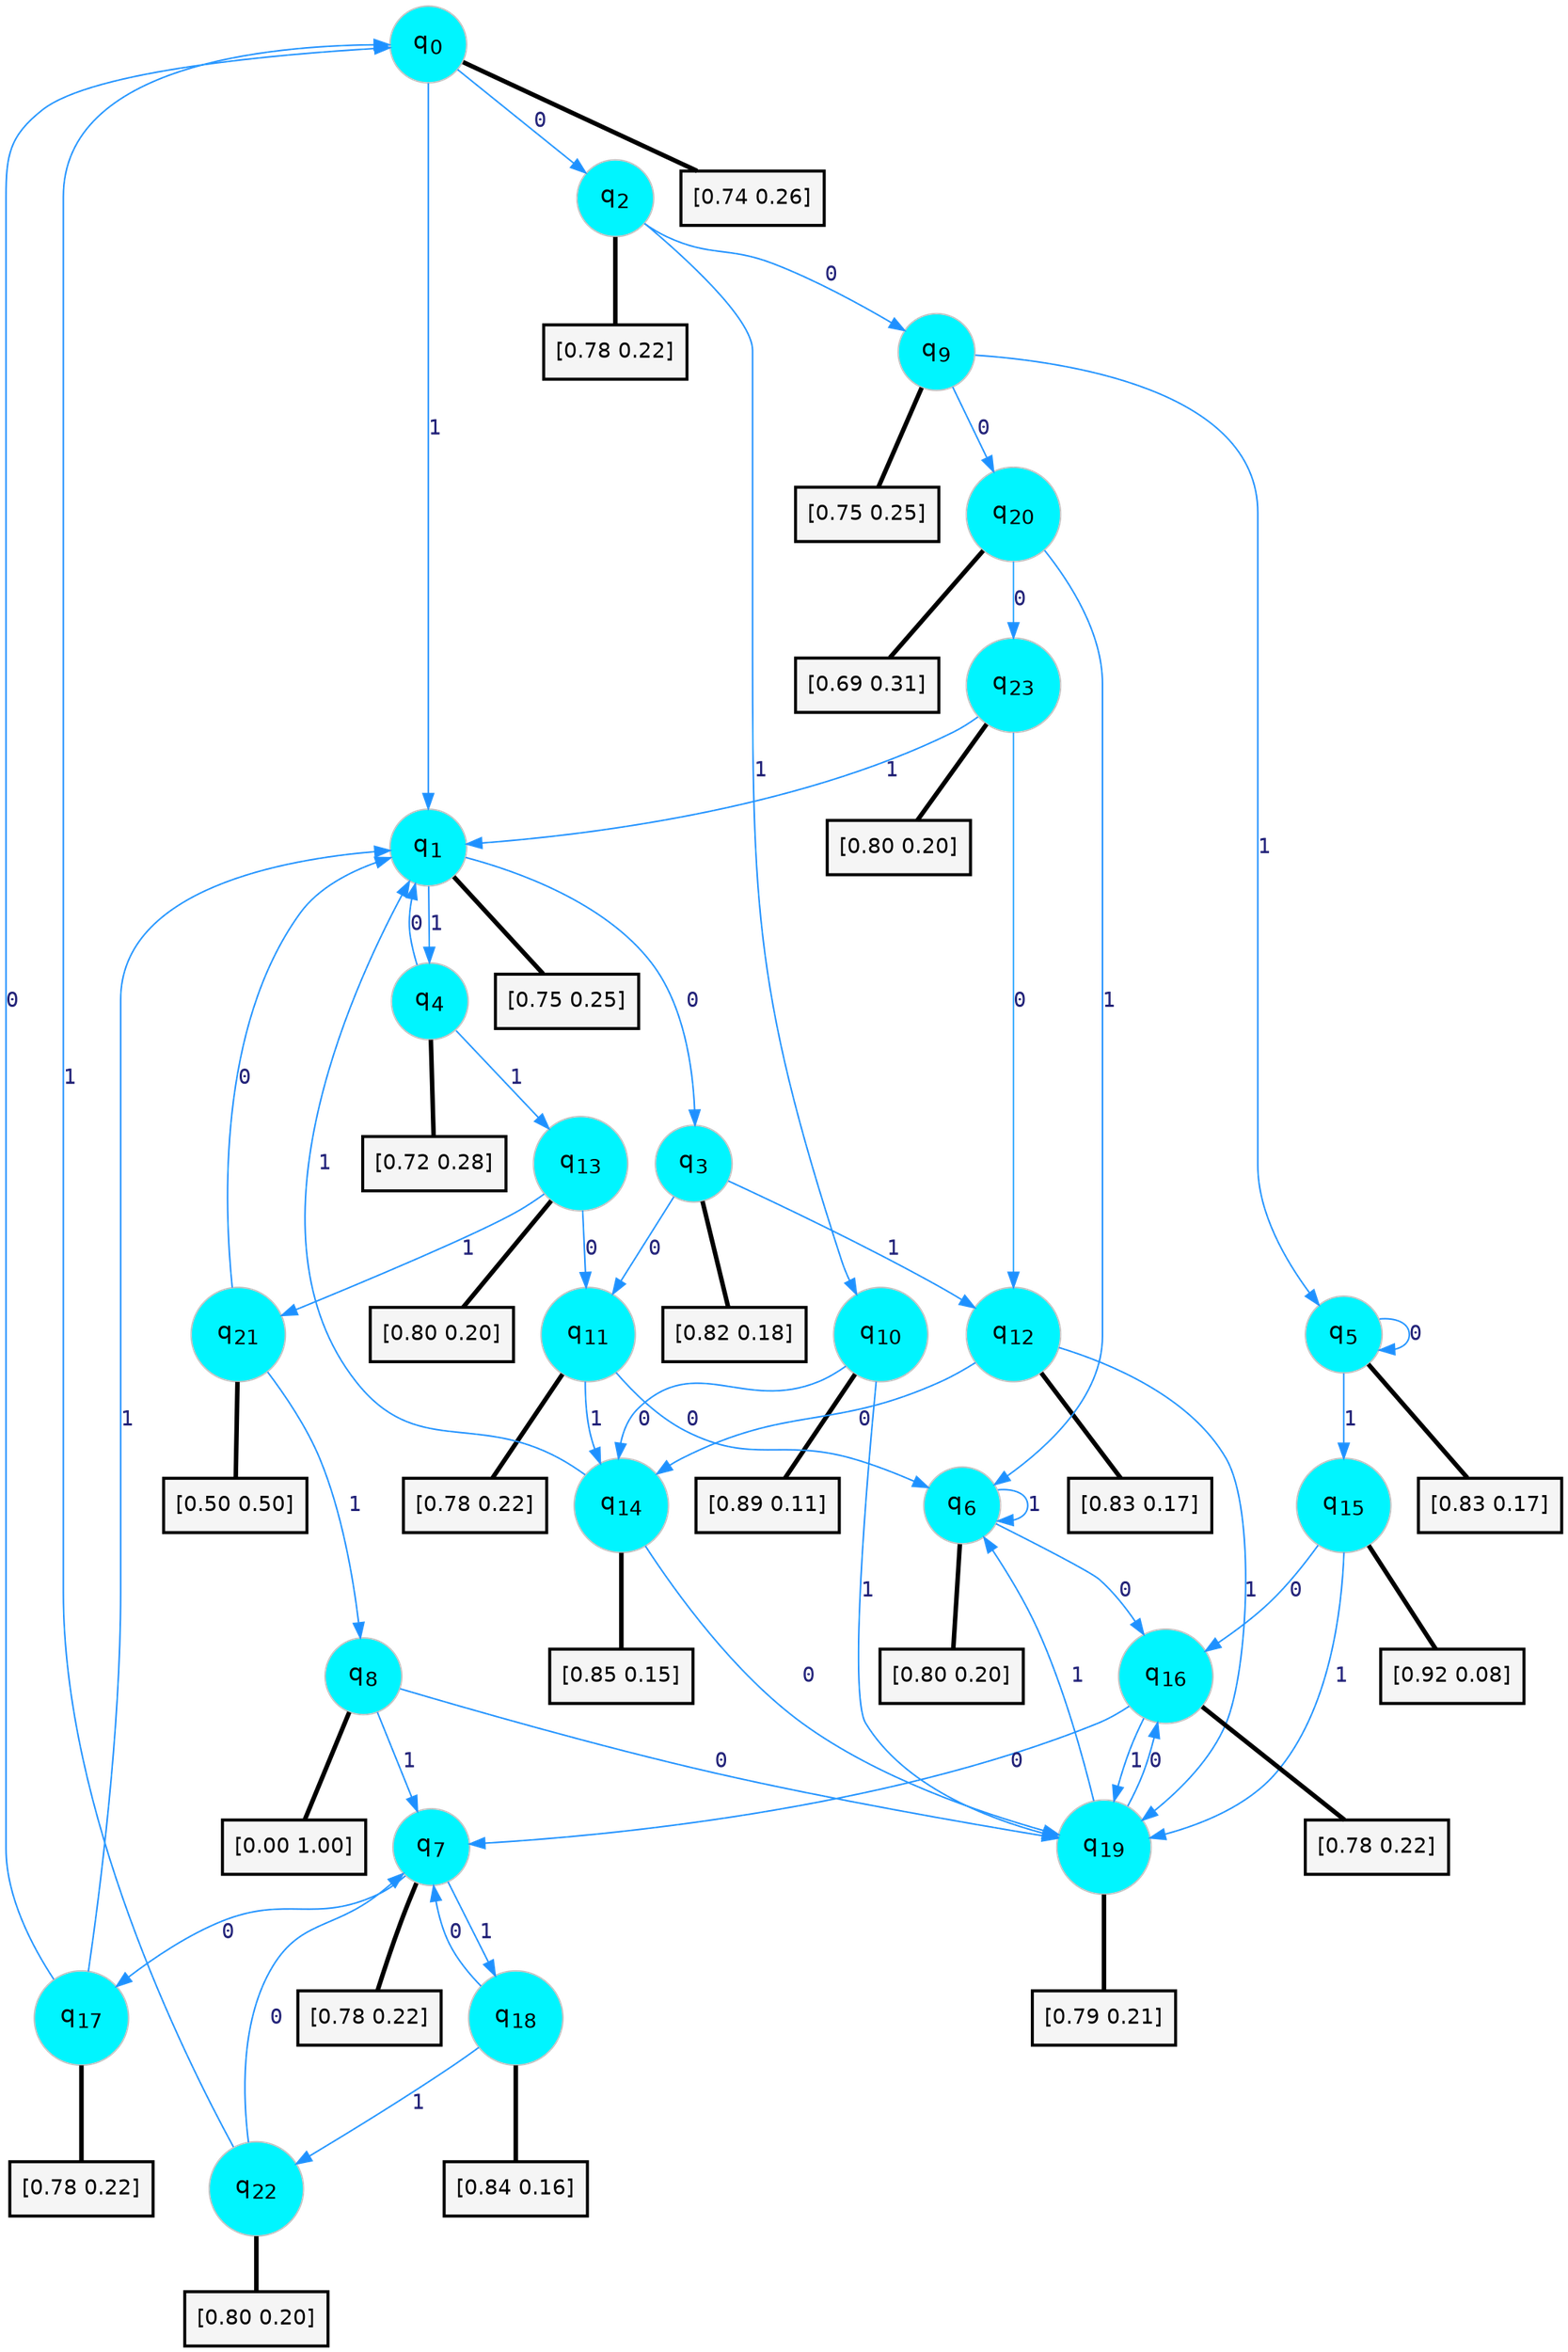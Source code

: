 digraph G {
graph [
bgcolor=transparent, dpi=300, rankdir=TD, size="40,25"];
node [
color=gray, fillcolor=turquoise1, fontcolor=black, fontname=Helvetica, fontsize=16, fontweight=bold, shape=circle, style=filled];
edge [
arrowsize=1, color=dodgerblue1, fontcolor=midnightblue, fontname=courier, fontweight=bold, penwidth=1, style=solid, weight=20];
0[label=<q<SUB>0</SUB>>];
1[label=<q<SUB>1</SUB>>];
2[label=<q<SUB>2</SUB>>];
3[label=<q<SUB>3</SUB>>];
4[label=<q<SUB>4</SUB>>];
5[label=<q<SUB>5</SUB>>];
6[label=<q<SUB>6</SUB>>];
7[label=<q<SUB>7</SUB>>];
8[label=<q<SUB>8</SUB>>];
9[label=<q<SUB>9</SUB>>];
10[label=<q<SUB>10</SUB>>];
11[label=<q<SUB>11</SUB>>];
12[label=<q<SUB>12</SUB>>];
13[label=<q<SUB>13</SUB>>];
14[label=<q<SUB>14</SUB>>];
15[label=<q<SUB>15</SUB>>];
16[label=<q<SUB>16</SUB>>];
17[label=<q<SUB>17</SUB>>];
18[label=<q<SUB>18</SUB>>];
19[label=<q<SUB>19</SUB>>];
20[label=<q<SUB>20</SUB>>];
21[label=<q<SUB>21</SUB>>];
22[label=<q<SUB>22</SUB>>];
23[label=<q<SUB>23</SUB>>];
24[label="[0.74 0.26]", shape=box,fontcolor=black, fontname=Helvetica, fontsize=14, penwidth=2, fillcolor=whitesmoke,color=black];
25[label="[0.75 0.25]", shape=box,fontcolor=black, fontname=Helvetica, fontsize=14, penwidth=2, fillcolor=whitesmoke,color=black];
26[label="[0.78 0.22]", shape=box,fontcolor=black, fontname=Helvetica, fontsize=14, penwidth=2, fillcolor=whitesmoke,color=black];
27[label="[0.82 0.18]", shape=box,fontcolor=black, fontname=Helvetica, fontsize=14, penwidth=2, fillcolor=whitesmoke,color=black];
28[label="[0.72 0.28]", shape=box,fontcolor=black, fontname=Helvetica, fontsize=14, penwidth=2, fillcolor=whitesmoke,color=black];
29[label="[0.83 0.17]", shape=box,fontcolor=black, fontname=Helvetica, fontsize=14, penwidth=2, fillcolor=whitesmoke,color=black];
30[label="[0.80 0.20]", shape=box,fontcolor=black, fontname=Helvetica, fontsize=14, penwidth=2, fillcolor=whitesmoke,color=black];
31[label="[0.78 0.22]", shape=box,fontcolor=black, fontname=Helvetica, fontsize=14, penwidth=2, fillcolor=whitesmoke,color=black];
32[label="[0.00 1.00]", shape=box,fontcolor=black, fontname=Helvetica, fontsize=14, penwidth=2, fillcolor=whitesmoke,color=black];
33[label="[0.75 0.25]", shape=box,fontcolor=black, fontname=Helvetica, fontsize=14, penwidth=2, fillcolor=whitesmoke,color=black];
34[label="[0.89 0.11]", shape=box,fontcolor=black, fontname=Helvetica, fontsize=14, penwidth=2, fillcolor=whitesmoke,color=black];
35[label="[0.78 0.22]", shape=box,fontcolor=black, fontname=Helvetica, fontsize=14, penwidth=2, fillcolor=whitesmoke,color=black];
36[label="[0.83 0.17]", shape=box,fontcolor=black, fontname=Helvetica, fontsize=14, penwidth=2, fillcolor=whitesmoke,color=black];
37[label="[0.80 0.20]", shape=box,fontcolor=black, fontname=Helvetica, fontsize=14, penwidth=2, fillcolor=whitesmoke,color=black];
38[label="[0.85 0.15]", shape=box,fontcolor=black, fontname=Helvetica, fontsize=14, penwidth=2, fillcolor=whitesmoke,color=black];
39[label="[0.92 0.08]", shape=box,fontcolor=black, fontname=Helvetica, fontsize=14, penwidth=2, fillcolor=whitesmoke,color=black];
40[label="[0.78 0.22]", shape=box,fontcolor=black, fontname=Helvetica, fontsize=14, penwidth=2, fillcolor=whitesmoke,color=black];
41[label="[0.78 0.22]", shape=box,fontcolor=black, fontname=Helvetica, fontsize=14, penwidth=2, fillcolor=whitesmoke,color=black];
42[label="[0.84 0.16]", shape=box,fontcolor=black, fontname=Helvetica, fontsize=14, penwidth=2, fillcolor=whitesmoke,color=black];
43[label="[0.79 0.21]", shape=box,fontcolor=black, fontname=Helvetica, fontsize=14, penwidth=2, fillcolor=whitesmoke,color=black];
44[label="[0.69 0.31]", shape=box,fontcolor=black, fontname=Helvetica, fontsize=14, penwidth=2, fillcolor=whitesmoke,color=black];
45[label="[0.50 0.50]", shape=box,fontcolor=black, fontname=Helvetica, fontsize=14, penwidth=2, fillcolor=whitesmoke,color=black];
46[label="[0.80 0.20]", shape=box,fontcolor=black, fontname=Helvetica, fontsize=14, penwidth=2, fillcolor=whitesmoke,color=black];
47[label="[0.80 0.20]", shape=box,fontcolor=black, fontname=Helvetica, fontsize=14, penwidth=2, fillcolor=whitesmoke,color=black];
0->2 [label=0];
0->1 [label=1];
0->24 [arrowhead=none, penwidth=3,color=black];
1->3 [label=0];
1->4 [label=1];
1->25 [arrowhead=none, penwidth=3,color=black];
2->9 [label=0];
2->10 [label=1];
2->26 [arrowhead=none, penwidth=3,color=black];
3->11 [label=0];
3->12 [label=1];
3->27 [arrowhead=none, penwidth=3,color=black];
4->1 [label=0];
4->13 [label=1];
4->28 [arrowhead=none, penwidth=3,color=black];
5->5 [label=0];
5->15 [label=1];
5->29 [arrowhead=none, penwidth=3,color=black];
6->16 [label=0];
6->6 [label=1];
6->30 [arrowhead=none, penwidth=3,color=black];
7->17 [label=0];
7->18 [label=1];
7->31 [arrowhead=none, penwidth=3,color=black];
8->19 [label=0];
8->7 [label=1];
8->32 [arrowhead=none, penwidth=3,color=black];
9->20 [label=0];
9->5 [label=1];
9->33 [arrowhead=none, penwidth=3,color=black];
10->14 [label=0];
10->19 [label=1];
10->34 [arrowhead=none, penwidth=3,color=black];
11->6 [label=0];
11->14 [label=1];
11->35 [arrowhead=none, penwidth=3,color=black];
12->14 [label=0];
12->19 [label=1];
12->36 [arrowhead=none, penwidth=3,color=black];
13->11 [label=0];
13->21 [label=1];
13->37 [arrowhead=none, penwidth=3,color=black];
14->19 [label=0];
14->1 [label=1];
14->38 [arrowhead=none, penwidth=3,color=black];
15->16 [label=0];
15->19 [label=1];
15->39 [arrowhead=none, penwidth=3,color=black];
16->7 [label=0];
16->19 [label=1];
16->40 [arrowhead=none, penwidth=3,color=black];
17->0 [label=0];
17->1 [label=1];
17->41 [arrowhead=none, penwidth=3,color=black];
18->7 [label=0];
18->22 [label=1];
18->42 [arrowhead=none, penwidth=3,color=black];
19->16 [label=0];
19->6 [label=1];
19->43 [arrowhead=none, penwidth=3,color=black];
20->23 [label=0];
20->6 [label=1];
20->44 [arrowhead=none, penwidth=3,color=black];
21->1 [label=0];
21->8 [label=1];
21->45 [arrowhead=none, penwidth=3,color=black];
22->7 [label=0];
22->0 [label=1];
22->46 [arrowhead=none, penwidth=3,color=black];
23->12 [label=0];
23->1 [label=1];
23->47 [arrowhead=none, penwidth=3,color=black];
}
